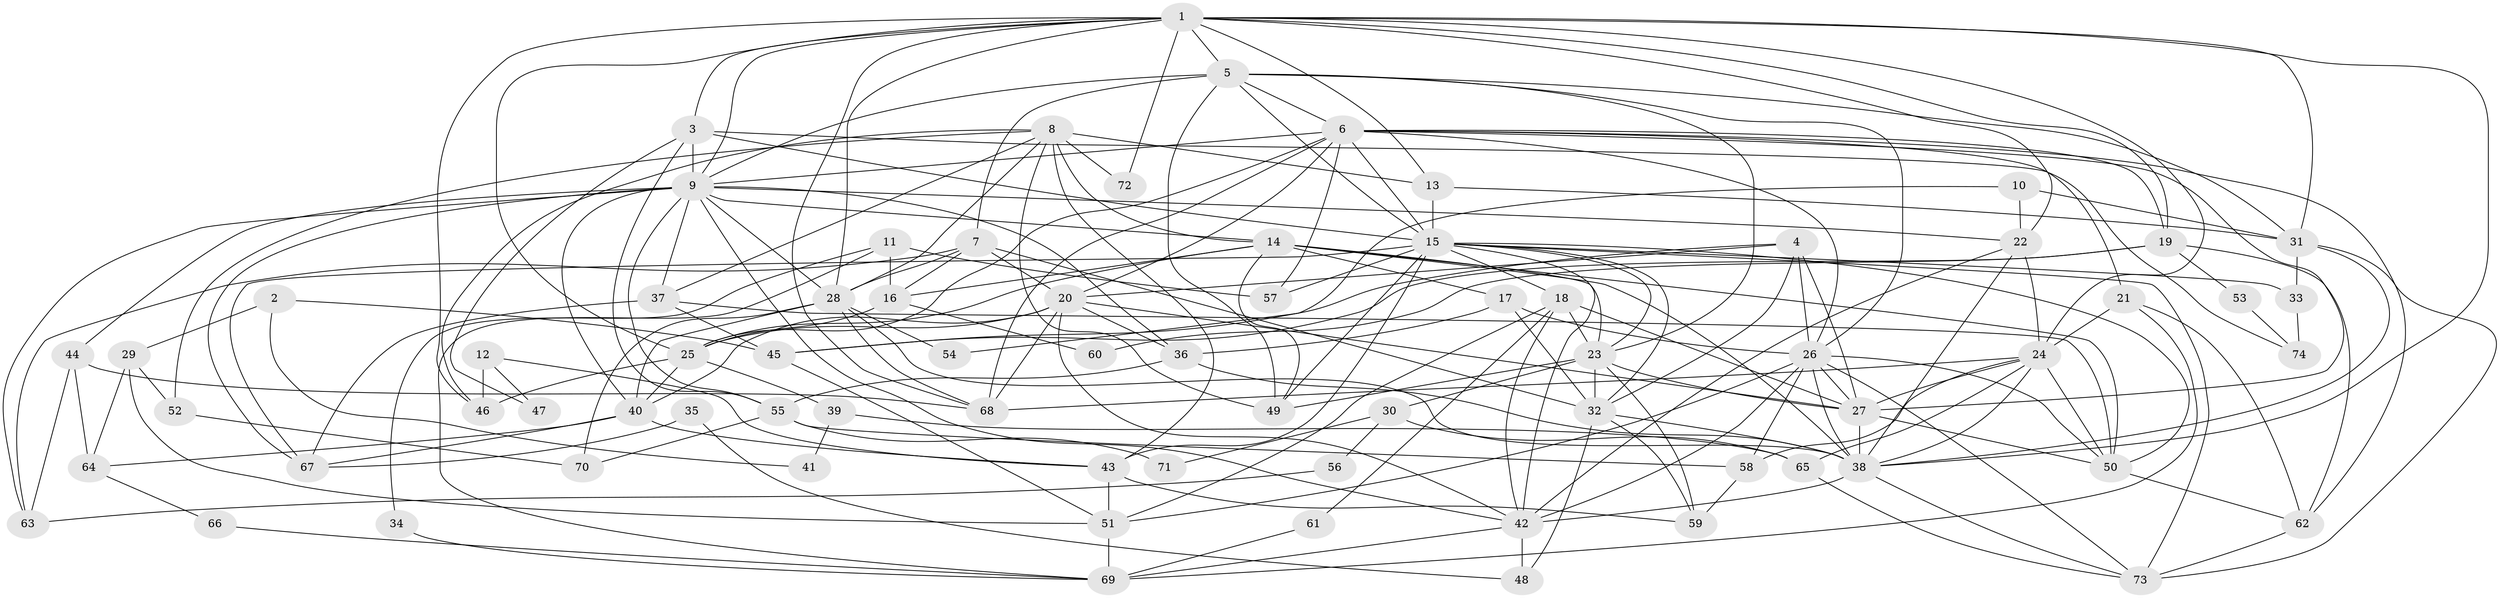 // original degree distribution, {8: 0.006802721088435374, 4: 0.2789115646258503, 6: 0.10204081632653061, 3: 0.2585034013605442, 5: 0.17687074829931973, 7: 0.02040816326530612, 2: 0.14285714285714285, 10: 0.006802721088435374, 9: 0.006802721088435374}
// Generated by graph-tools (version 1.1) at 2025/35/03/09/25 02:35:59]
// undirected, 74 vertices, 205 edges
graph export_dot {
graph [start="1"]
  node [color=gray90,style=filled];
  1;
  2;
  3;
  4;
  5;
  6;
  7;
  8;
  9;
  10;
  11;
  12;
  13;
  14;
  15;
  16;
  17;
  18;
  19;
  20;
  21;
  22;
  23;
  24;
  25;
  26;
  27;
  28;
  29;
  30;
  31;
  32;
  33;
  34;
  35;
  36;
  37;
  38;
  39;
  40;
  41;
  42;
  43;
  44;
  45;
  46;
  47;
  48;
  49;
  50;
  51;
  52;
  53;
  54;
  55;
  56;
  57;
  58;
  59;
  60;
  61;
  62;
  63;
  64;
  65;
  66;
  67;
  68;
  69;
  70;
  71;
  72;
  73;
  74;
  1 -- 3 [weight=1.0];
  1 -- 5 [weight=1.0];
  1 -- 9 [weight=1.0];
  1 -- 13 [weight=1.0];
  1 -- 19 [weight=1.0];
  1 -- 22 [weight=1.0];
  1 -- 24 [weight=1.0];
  1 -- 25 [weight=1.0];
  1 -- 28 [weight=1.0];
  1 -- 31 [weight=1.0];
  1 -- 38 [weight=1.0];
  1 -- 46 [weight=1.0];
  1 -- 68 [weight=1.0];
  1 -- 72 [weight=1.0];
  2 -- 29 [weight=1.0];
  2 -- 41 [weight=1.0];
  2 -- 45 [weight=1.0];
  3 -- 9 [weight=1.0];
  3 -- 15 [weight=2.0];
  3 -- 47 [weight=1.0];
  3 -- 55 [weight=1.0];
  3 -- 74 [weight=1.0];
  4 -- 20 [weight=1.0];
  4 -- 26 [weight=1.0];
  4 -- 27 [weight=1.0];
  4 -- 32 [weight=1.0];
  4 -- 45 [weight=1.0];
  5 -- 6 [weight=1.0];
  5 -- 7 [weight=1.0];
  5 -- 9 [weight=1.0];
  5 -- 15 [weight=1.0];
  5 -- 23 [weight=1.0];
  5 -- 26 [weight=1.0];
  5 -- 31 [weight=1.0];
  5 -- 49 [weight=1.0];
  6 -- 9 [weight=2.0];
  6 -- 15 [weight=1.0];
  6 -- 19 [weight=1.0];
  6 -- 20 [weight=1.0];
  6 -- 21 [weight=1.0];
  6 -- 25 [weight=1.0];
  6 -- 26 [weight=1.0];
  6 -- 27 [weight=2.0];
  6 -- 57 [weight=1.0];
  6 -- 62 [weight=1.0];
  6 -- 68 [weight=1.0];
  7 -- 16 [weight=1.0];
  7 -- 20 [weight=1.0];
  7 -- 28 [weight=1.0];
  7 -- 32 [weight=1.0];
  7 -- 63 [weight=1.0];
  8 -- 13 [weight=1.0];
  8 -- 14 [weight=1.0];
  8 -- 28 [weight=1.0];
  8 -- 37 [weight=1.0];
  8 -- 43 [weight=2.0];
  8 -- 46 [weight=1.0];
  8 -- 49 [weight=1.0];
  8 -- 52 [weight=1.0];
  8 -- 72 [weight=2.0];
  9 -- 14 [weight=1.0];
  9 -- 22 [weight=1.0];
  9 -- 28 [weight=1.0];
  9 -- 36 [weight=1.0];
  9 -- 37 [weight=1.0];
  9 -- 40 [weight=1.0];
  9 -- 42 [weight=1.0];
  9 -- 44 [weight=2.0];
  9 -- 55 [weight=1.0];
  9 -- 63 [weight=1.0];
  9 -- 67 [weight=2.0];
  10 -- 22 [weight=1.0];
  10 -- 31 [weight=1.0];
  10 -- 54 [weight=1.0];
  11 -- 16 [weight=1.0];
  11 -- 34 [weight=1.0];
  11 -- 57 [weight=1.0];
  11 -- 69 [weight=1.0];
  12 -- 43 [weight=1.0];
  12 -- 46 [weight=1.0];
  12 -- 47 [weight=1.0];
  13 -- 15 [weight=1.0];
  13 -- 31 [weight=2.0];
  14 -- 16 [weight=1.0];
  14 -- 17 [weight=1.0];
  14 -- 23 [weight=1.0];
  14 -- 25 [weight=1.0];
  14 -- 38 [weight=1.0];
  14 -- 49 [weight=1.0];
  14 -- 50 [weight=1.0];
  15 -- 18 [weight=1.0];
  15 -- 23 [weight=1.0];
  15 -- 32 [weight=1.0];
  15 -- 33 [weight=1.0];
  15 -- 42 [weight=1.0];
  15 -- 43 [weight=2.0];
  15 -- 49 [weight=1.0];
  15 -- 50 [weight=1.0];
  15 -- 57 [weight=1.0];
  15 -- 67 [weight=1.0];
  15 -- 73 [weight=1.0];
  16 -- 25 [weight=1.0];
  16 -- 60 [weight=1.0];
  17 -- 26 [weight=1.0];
  17 -- 32 [weight=1.0];
  17 -- 36 [weight=1.0];
  18 -- 23 [weight=1.0];
  18 -- 27 [weight=1.0];
  18 -- 42 [weight=1.0];
  18 -- 51 [weight=1.0];
  18 -- 61 [weight=1.0];
  19 -- 45 [weight=1.0];
  19 -- 53 [weight=1.0];
  19 -- 60 [weight=1.0];
  19 -- 62 [weight=1.0];
  20 -- 25 [weight=1.0];
  20 -- 27 [weight=1.0];
  20 -- 36 [weight=1.0];
  20 -- 40 [weight=1.0];
  20 -- 42 [weight=1.0];
  20 -- 68 [weight=1.0];
  21 -- 24 [weight=1.0];
  21 -- 62 [weight=1.0];
  21 -- 69 [weight=1.0];
  22 -- 24 [weight=1.0];
  22 -- 38 [weight=1.0];
  22 -- 42 [weight=1.0];
  23 -- 27 [weight=1.0];
  23 -- 30 [weight=1.0];
  23 -- 32 [weight=2.0];
  23 -- 49 [weight=3.0];
  23 -- 59 [weight=1.0];
  24 -- 27 [weight=1.0];
  24 -- 38 [weight=1.0];
  24 -- 50 [weight=2.0];
  24 -- 58 [weight=1.0];
  24 -- 65 [weight=1.0];
  24 -- 68 [weight=1.0];
  25 -- 39 [weight=1.0];
  25 -- 40 [weight=1.0];
  25 -- 46 [weight=1.0];
  26 -- 27 [weight=1.0];
  26 -- 38 [weight=1.0];
  26 -- 42 [weight=1.0];
  26 -- 50 [weight=1.0];
  26 -- 51 [weight=1.0];
  26 -- 58 [weight=1.0];
  26 -- 73 [weight=1.0];
  27 -- 38 [weight=1.0];
  27 -- 50 [weight=1.0];
  28 -- 38 [weight=1.0];
  28 -- 40 [weight=1.0];
  28 -- 54 [weight=1.0];
  28 -- 68 [weight=1.0];
  28 -- 70 [weight=1.0];
  29 -- 51 [weight=1.0];
  29 -- 52 [weight=1.0];
  29 -- 64 [weight=1.0];
  30 -- 56 [weight=1.0];
  30 -- 65 [weight=1.0];
  30 -- 71 [weight=1.0];
  31 -- 33 [weight=1.0];
  31 -- 38 [weight=1.0];
  31 -- 73 [weight=1.0];
  32 -- 38 [weight=1.0];
  32 -- 48 [weight=1.0];
  32 -- 59 [weight=1.0];
  33 -- 74 [weight=1.0];
  34 -- 69 [weight=1.0];
  35 -- 48 [weight=1.0];
  35 -- 67 [weight=1.0];
  36 -- 38 [weight=1.0];
  36 -- 55 [weight=1.0];
  37 -- 45 [weight=1.0];
  37 -- 50 [weight=1.0];
  37 -- 67 [weight=1.0];
  38 -- 42 [weight=2.0];
  38 -- 73 [weight=1.0];
  39 -- 41 [weight=1.0];
  39 -- 65 [weight=1.0];
  40 -- 43 [weight=1.0];
  40 -- 64 [weight=1.0];
  40 -- 67 [weight=1.0];
  42 -- 48 [weight=1.0];
  42 -- 69 [weight=1.0];
  43 -- 51 [weight=1.0];
  43 -- 59 [weight=1.0];
  44 -- 63 [weight=1.0];
  44 -- 64 [weight=1.0];
  44 -- 68 [weight=1.0];
  45 -- 51 [weight=1.0];
  50 -- 62 [weight=1.0];
  51 -- 69 [weight=1.0];
  52 -- 70 [weight=1.0];
  53 -- 74 [weight=1.0];
  55 -- 58 [weight=1.0];
  55 -- 70 [weight=1.0];
  55 -- 71 [weight=1.0];
  56 -- 63 [weight=1.0];
  58 -- 59 [weight=1.0];
  61 -- 69 [weight=1.0];
  62 -- 73 [weight=1.0];
  64 -- 66 [weight=1.0];
  65 -- 73 [weight=1.0];
  66 -- 69 [weight=1.0];
}

